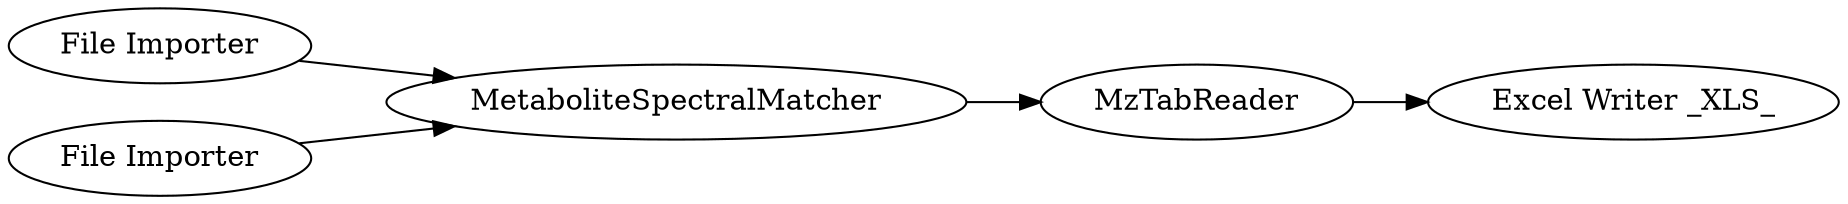 digraph {
	264 -> 1
	263 -> 1
	1 -> 4
	4 -> 5
	5 [label="Excel Writer _XLS_"]
	263 [label="File Importer"]
	264 [label="File Importer"]
	1 [label=MetaboliteSpectralMatcher]
	4 [label=MzTabReader]
	rankdir=LR
}
